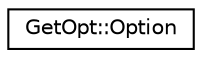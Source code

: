 digraph "Graphical Class Hierarchy"
{
 // INTERACTIVE_SVG=YES
  edge [fontname="Helvetica",fontsize="10",labelfontname="Helvetica",labelfontsize="10"];
  node [fontname="Helvetica",fontsize="10",shape=record];
  rankdir="LR";
  Node1 [label="GetOpt::Option",height=0.2,width=0.4,color="black", fillcolor="white", style="filled",URL="$d8/dfe/struct_get_opt_1_1_option.html"];
}
